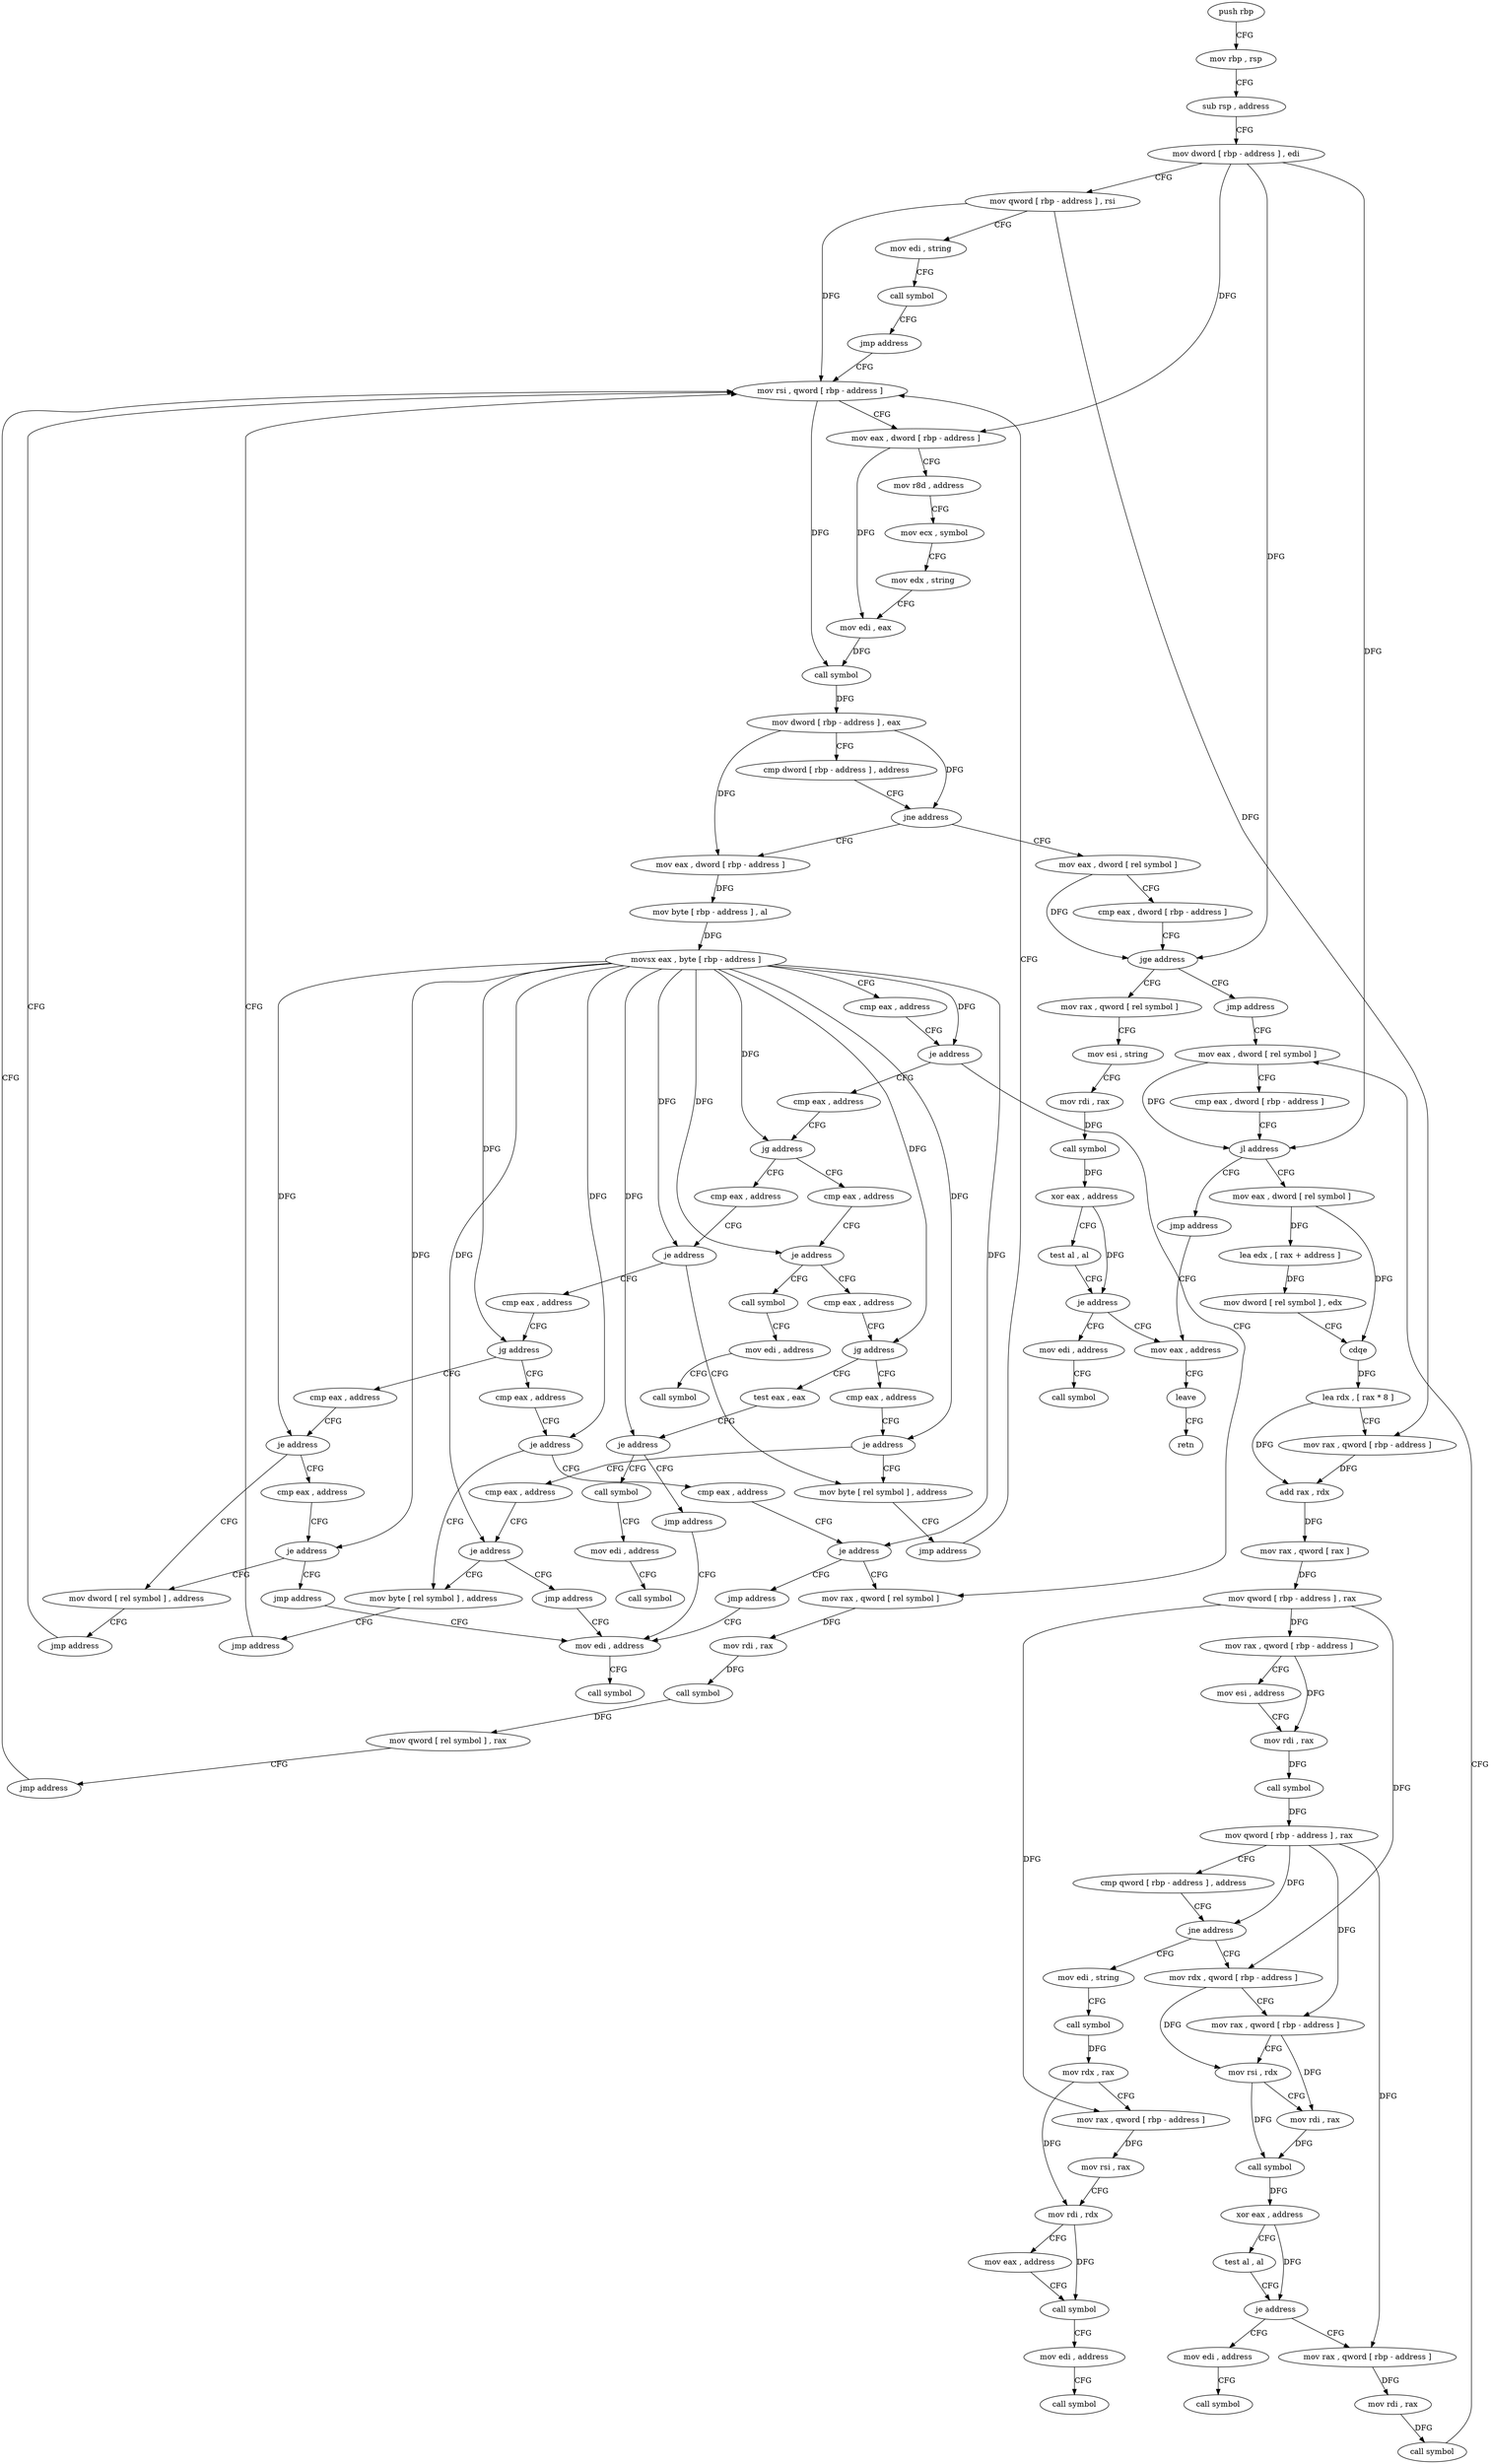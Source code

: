 digraph "func" {
"4219543" [label = "push rbp" ]
"4219544" [label = "mov rbp , rsp" ]
"4219547" [label = "sub rsp , address" ]
"4219551" [label = "mov dword [ rbp - address ] , edi" ]
"4219554" [label = "mov qword [ rbp - address ] , rsi" ]
"4219558" [label = "mov edi , string" ]
"4219563" [label = "call symbol" ]
"4219568" [label = "jmp address" ]
"4219756" [label = "mov rsi , qword [ rbp - address ]" ]
"4219760" [label = "mov eax , dword [ rbp - address ]" ]
"4219763" [label = "mov r8d , address" ]
"4219769" [label = "mov ecx , symbol" ]
"4219774" [label = "mov edx , string" ]
"4219779" [label = "mov edi , eax" ]
"4219781" [label = "call symbol" ]
"4219786" [label = "mov dword [ rbp - address ] , eax" ]
"4219789" [label = "cmp dword [ rbp - address ] , address" ]
"4219793" [label = "jne address" ]
"4219573" [label = "mov eax , dword [ rbp - address ]" ]
"4219799" [label = "mov eax , dword [ rel symbol ]" ]
"4219576" [label = "mov byte [ rbp - address ] , al" ]
"4219579" [label = "movsx eax , byte [ rbp - address ]" ]
"4219583" [label = "cmp eax , address" ]
"4219586" [label = "je address" ]
"4219722" [label = "mov rax , qword [ rel symbol ]" ]
"4219592" [label = "cmp eax , address" ]
"4219805" [label = "cmp eax , dword [ rbp - address ]" ]
"4219808" [label = "jge address" ]
"4219994" [label = "mov rax , qword [ rel symbol ]" ]
"4219814" [label = "jmp address" ]
"4219729" [label = "mov rdi , rax" ]
"4219732" [label = "call symbol" ]
"4219737" [label = "mov qword [ rel symbol ] , rax" ]
"4219744" [label = "jmp address" ]
"4219595" [label = "jg address" ]
"4219628" [label = "cmp eax , address" ]
"4219597" [label = "cmp eax , address" ]
"4220001" [label = "mov esi , string" ]
"4220006" [label = "mov rdi , rax" ]
"4220009" [label = "call symbol" ]
"4220014" [label = "xor eax , address" ]
"4220017" [label = "test al , al" ]
"4220019" [label = "je address" ]
"4220031" [label = "mov eax , address" ]
"4220021" [label = "mov edi , address" ]
"4219977" [label = "mov eax , dword [ rel symbol ]" ]
"4219631" [label = "je address" ]
"4219704" [label = "mov byte [ rel symbol ] , address" ]
"4219633" [label = "cmp eax , address" ]
"4219600" [label = "je address" ]
"4219677" [label = "call symbol" ]
"4219602" [label = "cmp eax , address" ]
"4220036" [label = "leave" ]
"4220037" [label = "retn" ]
"4220026" [label = "call symbol" ]
"4219983" [label = "cmp eax , dword [ rbp - address ]" ]
"4219986" [label = "jl address" ]
"4219819" [label = "mov eax , dword [ rel symbol ]" ]
"4219992" [label = "jmp address" ]
"4219711" [label = "jmp address" ]
"4219636" [label = "jg address" ]
"4219650" [label = "cmp eax , address" ]
"4219638" [label = "cmp eax , address" ]
"4219682" [label = "mov edi , address" ]
"4219687" [label = "call symbol" ]
"4219605" [label = "jg address" ]
"4219616" [label = "cmp eax , address" ]
"4219607" [label = "test eax , eax" ]
"4219825" [label = "lea edx , [ rax + address ]" ]
"4219828" [label = "mov dword [ rel symbol ] , edx" ]
"4219834" [label = "cdqe" ]
"4219836" [label = "lea rdx , [ rax * 8 ]" ]
"4219844" [label = "mov rax , qword [ rbp - address ]" ]
"4219848" [label = "add rax , rdx" ]
"4219851" [label = "mov rax , qword [ rax ]" ]
"4219854" [label = "mov qword [ rbp - address ] , rax" ]
"4219858" [label = "mov rax , qword [ rbp - address ]" ]
"4219862" [label = "mov esi , address" ]
"4219867" [label = "mov rdi , rax" ]
"4219870" [label = "call symbol" ]
"4219875" [label = "mov qword [ rbp - address ] , rax" ]
"4219879" [label = "cmp qword [ rbp - address ] , address" ]
"4219884" [label = "jne address" ]
"4219929" [label = "mov rdx , qword [ rbp - address ]" ]
"4219886" [label = "mov edi , string" ]
"4219653" [label = "je address" ]
"4219713" [label = "mov byte [ rel symbol ] , address" ]
"4219655" [label = "cmp eax , address" ]
"4219641" [label = "je address" ]
"4219692" [label = "mov dword [ rel symbol ] , address" ]
"4219643" [label = "cmp eax , address" ]
"4219619" [label = "je address" ]
"4219621" [label = "cmp eax , address" ]
"4219609" [label = "je address" ]
"4219662" [label = "call symbol" ]
"4219611" [label = "jmp address" ]
"4219933" [label = "mov rax , qword [ rbp - address ]" ]
"4219937" [label = "mov rsi , rdx" ]
"4219940" [label = "mov rdi , rax" ]
"4219943" [label = "call symbol" ]
"4219948" [label = "xor eax , address" ]
"4219951" [label = "test al , al" ]
"4219953" [label = "je address" ]
"4219965" [label = "mov rax , qword [ rbp - address ]" ]
"4219955" [label = "mov edi , address" ]
"4219891" [label = "call symbol" ]
"4219896" [label = "mov rdx , rax" ]
"4219899" [label = "mov rax , qword [ rbp - address ]" ]
"4219903" [label = "mov rsi , rax" ]
"4219906" [label = "mov rdi , rdx" ]
"4219909" [label = "mov eax , address" ]
"4219914" [label = "call symbol" ]
"4219919" [label = "mov edi , address" ]
"4219924" [label = "call symbol" ]
"4219720" [label = "jmp address" ]
"4219658" [label = "je address" ]
"4219660" [label = "jmp address" ]
"4219702" [label = "jmp address" ]
"4219646" [label = "je address" ]
"4219648" [label = "jmp address" ]
"4219624" [label = "je address" ]
"4219626" [label = "jmp address" ]
"4219667" [label = "mov edi , address" ]
"4219672" [label = "call symbol" ]
"4219746" [label = "mov edi , address" ]
"4219969" [label = "mov rdi , rax" ]
"4219972" [label = "call symbol" ]
"4219960" [label = "call symbol" ]
"4219751" [label = "call symbol" ]
"4219543" -> "4219544" [ label = "CFG" ]
"4219544" -> "4219547" [ label = "CFG" ]
"4219547" -> "4219551" [ label = "CFG" ]
"4219551" -> "4219554" [ label = "CFG" ]
"4219551" -> "4219760" [ label = "DFG" ]
"4219551" -> "4219808" [ label = "DFG" ]
"4219551" -> "4219986" [ label = "DFG" ]
"4219554" -> "4219558" [ label = "CFG" ]
"4219554" -> "4219756" [ label = "DFG" ]
"4219554" -> "4219844" [ label = "DFG" ]
"4219558" -> "4219563" [ label = "CFG" ]
"4219563" -> "4219568" [ label = "CFG" ]
"4219568" -> "4219756" [ label = "CFG" ]
"4219756" -> "4219760" [ label = "CFG" ]
"4219756" -> "4219781" [ label = "DFG" ]
"4219760" -> "4219763" [ label = "CFG" ]
"4219760" -> "4219779" [ label = "DFG" ]
"4219763" -> "4219769" [ label = "CFG" ]
"4219769" -> "4219774" [ label = "CFG" ]
"4219774" -> "4219779" [ label = "CFG" ]
"4219779" -> "4219781" [ label = "DFG" ]
"4219781" -> "4219786" [ label = "DFG" ]
"4219786" -> "4219789" [ label = "CFG" ]
"4219786" -> "4219793" [ label = "DFG" ]
"4219786" -> "4219573" [ label = "DFG" ]
"4219789" -> "4219793" [ label = "CFG" ]
"4219793" -> "4219573" [ label = "CFG" ]
"4219793" -> "4219799" [ label = "CFG" ]
"4219573" -> "4219576" [ label = "DFG" ]
"4219799" -> "4219805" [ label = "CFG" ]
"4219799" -> "4219808" [ label = "DFG" ]
"4219576" -> "4219579" [ label = "DFG" ]
"4219579" -> "4219583" [ label = "CFG" ]
"4219579" -> "4219586" [ label = "DFG" ]
"4219579" -> "4219595" [ label = "DFG" ]
"4219579" -> "4219631" [ label = "DFG" ]
"4219579" -> "4219600" [ label = "DFG" ]
"4219579" -> "4219636" [ label = "DFG" ]
"4219579" -> "4219605" [ label = "DFG" ]
"4219579" -> "4219653" [ label = "DFG" ]
"4219579" -> "4219641" [ label = "DFG" ]
"4219579" -> "4219619" [ label = "DFG" ]
"4219579" -> "4219609" [ label = "DFG" ]
"4219579" -> "4219658" [ label = "DFG" ]
"4219579" -> "4219646" [ label = "DFG" ]
"4219579" -> "4219624" [ label = "DFG" ]
"4219583" -> "4219586" [ label = "CFG" ]
"4219586" -> "4219722" [ label = "CFG" ]
"4219586" -> "4219592" [ label = "CFG" ]
"4219722" -> "4219729" [ label = "DFG" ]
"4219592" -> "4219595" [ label = "CFG" ]
"4219805" -> "4219808" [ label = "CFG" ]
"4219808" -> "4219994" [ label = "CFG" ]
"4219808" -> "4219814" [ label = "CFG" ]
"4219994" -> "4220001" [ label = "CFG" ]
"4219814" -> "4219977" [ label = "CFG" ]
"4219729" -> "4219732" [ label = "DFG" ]
"4219732" -> "4219737" [ label = "DFG" ]
"4219737" -> "4219744" [ label = "CFG" ]
"4219744" -> "4219756" [ label = "CFG" ]
"4219595" -> "4219628" [ label = "CFG" ]
"4219595" -> "4219597" [ label = "CFG" ]
"4219628" -> "4219631" [ label = "CFG" ]
"4219597" -> "4219600" [ label = "CFG" ]
"4220001" -> "4220006" [ label = "CFG" ]
"4220006" -> "4220009" [ label = "DFG" ]
"4220009" -> "4220014" [ label = "DFG" ]
"4220014" -> "4220017" [ label = "CFG" ]
"4220014" -> "4220019" [ label = "DFG" ]
"4220017" -> "4220019" [ label = "CFG" ]
"4220019" -> "4220031" [ label = "CFG" ]
"4220019" -> "4220021" [ label = "CFG" ]
"4220031" -> "4220036" [ label = "CFG" ]
"4220021" -> "4220026" [ label = "CFG" ]
"4219977" -> "4219983" [ label = "CFG" ]
"4219977" -> "4219986" [ label = "DFG" ]
"4219631" -> "4219704" [ label = "CFG" ]
"4219631" -> "4219633" [ label = "CFG" ]
"4219704" -> "4219711" [ label = "CFG" ]
"4219633" -> "4219636" [ label = "CFG" ]
"4219600" -> "4219677" [ label = "CFG" ]
"4219600" -> "4219602" [ label = "CFG" ]
"4219677" -> "4219682" [ label = "CFG" ]
"4219602" -> "4219605" [ label = "CFG" ]
"4220036" -> "4220037" [ label = "CFG" ]
"4219983" -> "4219986" [ label = "CFG" ]
"4219986" -> "4219819" [ label = "CFG" ]
"4219986" -> "4219992" [ label = "CFG" ]
"4219819" -> "4219825" [ label = "DFG" ]
"4219819" -> "4219834" [ label = "DFG" ]
"4219992" -> "4220031" [ label = "CFG" ]
"4219711" -> "4219756" [ label = "CFG" ]
"4219636" -> "4219650" [ label = "CFG" ]
"4219636" -> "4219638" [ label = "CFG" ]
"4219650" -> "4219653" [ label = "CFG" ]
"4219638" -> "4219641" [ label = "CFG" ]
"4219682" -> "4219687" [ label = "CFG" ]
"4219605" -> "4219616" [ label = "CFG" ]
"4219605" -> "4219607" [ label = "CFG" ]
"4219616" -> "4219619" [ label = "CFG" ]
"4219607" -> "4219609" [ label = "CFG" ]
"4219825" -> "4219828" [ label = "DFG" ]
"4219828" -> "4219834" [ label = "CFG" ]
"4219834" -> "4219836" [ label = "DFG" ]
"4219836" -> "4219844" [ label = "CFG" ]
"4219836" -> "4219848" [ label = "DFG" ]
"4219844" -> "4219848" [ label = "DFG" ]
"4219848" -> "4219851" [ label = "DFG" ]
"4219851" -> "4219854" [ label = "DFG" ]
"4219854" -> "4219858" [ label = "DFG" ]
"4219854" -> "4219929" [ label = "DFG" ]
"4219854" -> "4219899" [ label = "DFG" ]
"4219858" -> "4219862" [ label = "CFG" ]
"4219858" -> "4219867" [ label = "DFG" ]
"4219862" -> "4219867" [ label = "CFG" ]
"4219867" -> "4219870" [ label = "DFG" ]
"4219870" -> "4219875" [ label = "DFG" ]
"4219875" -> "4219879" [ label = "CFG" ]
"4219875" -> "4219884" [ label = "DFG" ]
"4219875" -> "4219933" [ label = "DFG" ]
"4219875" -> "4219965" [ label = "DFG" ]
"4219879" -> "4219884" [ label = "CFG" ]
"4219884" -> "4219929" [ label = "CFG" ]
"4219884" -> "4219886" [ label = "CFG" ]
"4219929" -> "4219933" [ label = "CFG" ]
"4219929" -> "4219937" [ label = "DFG" ]
"4219886" -> "4219891" [ label = "CFG" ]
"4219653" -> "4219713" [ label = "CFG" ]
"4219653" -> "4219655" [ label = "CFG" ]
"4219713" -> "4219720" [ label = "CFG" ]
"4219655" -> "4219658" [ label = "CFG" ]
"4219641" -> "4219692" [ label = "CFG" ]
"4219641" -> "4219643" [ label = "CFG" ]
"4219692" -> "4219702" [ label = "CFG" ]
"4219643" -> "4219646" [ label = "CFG" ]
"4219619" -> "4219704" [ label = "CFG" ]
"4219619" -> "4219621" [ label = "CFG" ]
"4219621" -> "4219624" [ label = "CFG" ]
"4219609" -> "4219662" [ label = "CFG" ]
"4219609" -> "4219611" [ label = "CFG" ]
"4219662" -> "4219667" [ label = "CFG" ]
"4219611" -> "4219746" [ label = "CFG" ]
"4219933" -> "4219937" [ label = "CFG" ]
"4219933" -> "4219940" [ label = "DFG" ]
"4219937" -> "4219940" [ label = "CFG" ]
"4219937" -> "4219943" [ label = "DFG" ]
"4219940" -> "4219943" [ label = "DFG" ]
"4219943" -> "4219948" [ label = "DFG" ]
"4219948" -> "4219951" [ label = "CFG" ]
"4219948" -> "4219953" [ label = "DFG" ]
"4219951" -> "4219953" [ label = "CFG" ]
"4219953" -> "4219965" [ label = "CFG" ]
"4219953" -> "4219955" [ label = "CFG" ]
"4219965" -> "4219969" [ label = "DFG" ]
"4219955" -> "4219960" [ label = "CFG" ]
"4219891" -> "4219896" [ label = "DFG" ]
"4219896" -> "4219899" [ label = "CFG" ]
"4219896" -> "4219906" [ label = "DFG" ]
"4219899" -> "4219903" [ label = "DFG" ]
"4219903" -> "4219906" [ label = "CFG" ]
"4219906" -> "4219909" [ label = "CFG" ]
"4219906" -> "4219914" [ label = "DFG" ]
"4219909" -> "4219914" [ label = "CFG" ]
"4219914" -> "4219919" [ label = "CFG" ]
"4219919" -> "4219924" [ label = "CFG" ]
"4219720" -> "4219756" [ label = "CFG" ]
"4219658" -> "4219722" [ label = "CFG" ]
"4219658" -> "4219660" [ label = "CFG" ]
"4219660" -> "4219746" [ label = "CFG" ]
"4219702" -> "4219756" [ label = "CFG" ]
"4219646" -> "4219692" [ label = "CFG" ]
"4219646" -> "4219648" [ label = "CFG" ]
"4219648" -> "4219746" [ label = "CFG" ]
"4219624" -> "4219713" [ label = "CFG" ]
"4219624" -> "4219626" [ label = "CFG" ]
"4219626" -> "4219746" [ label = "CFG" ]
"4219667" -> "4219672" [ label = "CFG" ]
"4219746" -> "4219751" [ label = "CFG" ]
"4219969" -> "4219972" [ label = "DFG" ]
"4219972" -> "4219977" [ label = "CFG" ]
}
